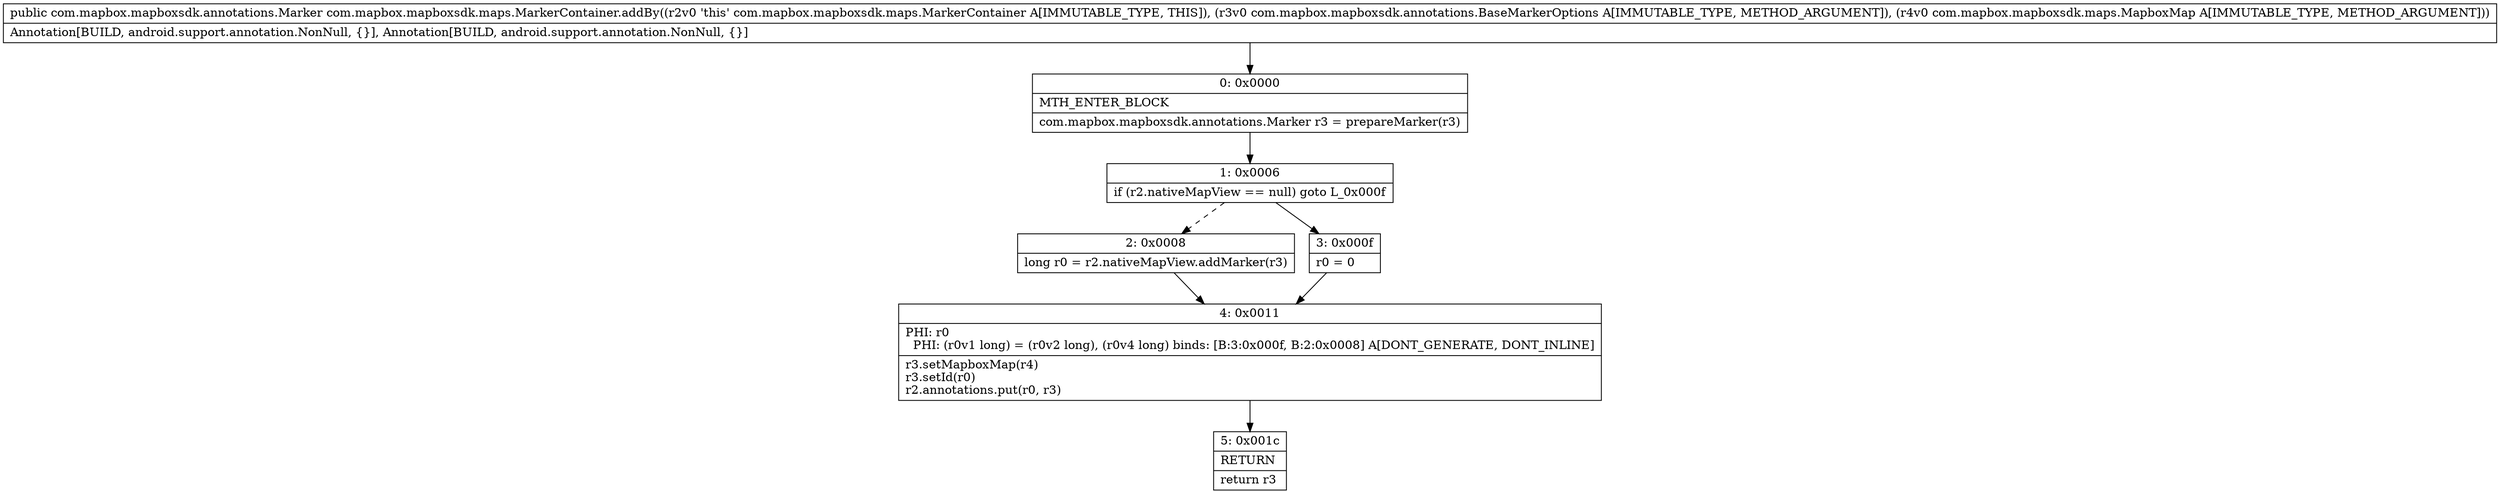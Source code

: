 digraph "CFG forcom.mapbox.mapboxsdk.maps.MarkerContainer.addBy(Lcom\/mapbox\/mapboxsdk\/annotations\/BaseMarkerOptions;Lcom\/mapbox\/mapboxsdk\/maps\/MapboxMap;)Lcom\/mapbox\/mapboxsdk\/annotations\/Marker;" {
Node_0 [shape=record,label="{0\:\ 0x0000|MTH_ENTER_BLOCK\l|com.mapbox.mapboxsdk.annotations.Marker r3 = prepareMarker(r3)\l}"];
Node_1 [shape=record,label="{1\:\ 0x0006|if (r2.nativeMapView == null) goto L_0x000f\l}"];
Node_2 [shape=record,label="{2\:\ 0x0008|long r0 = r2.nativeMapView.addMarker(r3)\l}"];
Node_3 [shape=record,label="{3\:\ 0x000f|r0 = 0\l}"];
Node_4 [shape=record,label="{4\:\ 0x0011|PHI: r0 \l  PHI: (r0v1 long) = (r0v2 long), (r0v4 long) binds: [B:3:0x000f, B:2:0x0008] A[DONT_GENERATE, DONT_INLINE]\l|r3.setMapboxMap(r4)\lr3.setId(r0)\lr2.annotations.put(r0, r3)\l}"];
Node_5 [shape=record,label="{5\:\ 0x001c|RETURN\l|return r3\l}"];
MethodNode[shape=record,label="{public com.mapbox.mapboxsdk.annotations.Marker com.mapbox.mapboxsdk.maps.MarkerContainer.addBy((r2v0 'this' com.mapbox.mapboxsdk.maps.MarkerContainer A[IMMUTABLE_TYPE, THIS]), (r3v0 com.mapbox.mapboxsdk.annotations.BaseMarkerOptions A[IMMUTABLE_TYPE, METHOD_ARGUMENT]), (r4v0 com.mapbox.mapboxsdk.maps.MapboxMap A[IMMUTABLE_TYPE, METHOD_ARGUMENT]))  | Annotation[BUILD, android.support.annotation.NonNull, \{\}], Annotation[BUILD, android.support.annotation.NonNull, \{\}]\l}"];
MethodNode -> Node_0;
Node_0 -> Node_1;
Node_1 -> Node_2[style=dashed];
Node_1 -> Node_3;
Node_2 -> Node_4;
Node_3 -> Node_4;
Node_4 -> Node_5;
}

